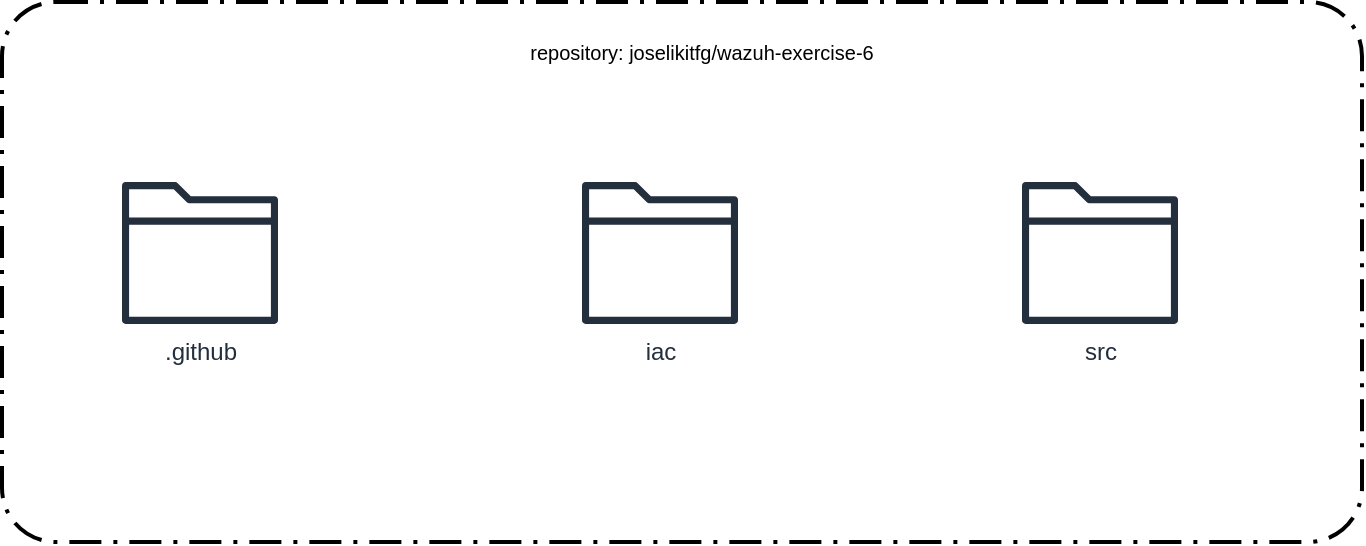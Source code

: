 <mxfile version="24.5.2" type="device">
  <diagram name="Page-1" id="UwKIY2LNwVwTFuO1w9Y4">
    <mxGraphModel dx="1886" dy="1161" grid="1" gridSize="10" guides="1" tooltips="1" connect="1" arrows="1" fold="1" page="1" pageScale="1" pageWidth="827" pageHeight="1169" math="0" shadow="0">
      <root>
        <mxCell id="0" />
        <mxCell id="1" parent="0" />
        <mxCell id="sH3FiKFbEd8MB_PRnb2a-5" value="" style="group" vertex="1" connectable="0" parent="1">
          <mxGeometry x="40" y="400" width="680" height="270" as="geometry" />
        </mxCell>
        <mxCell id="sH3FiKFbEd8MB_PRnb2a-4" value="" style="rounded=1;arcSize=10;dashed=1;fillColor=none;gradientColor=none;dashPattern=8 3 1 3;strokeWidth=2;" vertex="1" parent="sH3FiKFbEd8MB_PRnb2a-5">
          <mxGeometry width="680" height="270" as="geometry" />
        </mxCell>
        <mxCell id="sH3FiKFbEd8MB_PRnb2a-1" value="" style="shape=image;html=1;verticalAlign=top;verticalLabelPosition=bottom;labelBackgroundColor=#ffffff;imageAspect=0;aspect=fixed;image=https://cdn4.iconfinder.com/data/icons/ionicons/512/icon-social-github-128.png" vertex="1" parent="sH3FiKFbEd8MB_PRnb2a-5">
          <mxGeometry x="10" y="10" width="50" height="50" as="geometry" />
        </mxCell>
        <mxCell id="sH3FiKFbEd8MB_PRnb2a-6" value="&lt;font style=&quot;font-size: 10px;&quot;&gt;repository: joselikitfg/wazuh-exercise-6&lt;/font&gt;" style="text;html=1;align=center;verticalAlign=middle;whiteSpace=wrap;rounded=0;" vertex="1" parent="sH3FiKFbEd8MB_PRnb2a-5">
          <mxGeometry x="190" y="10" width="320" height="30" as="geometry" />
        </mxCell>
        <mxCell id="sH3FiKFbEd8MB_PRnb2a-7" value=".github" style="sketch=0;outlineConnect=0;fontColor=#232F3E;gradientColor=none;fillColor=#232F3D;strokeColor=none;dashed=0;verticalLabelPosition=bottom;verticalAlign=top;align=center;html=1;fontSize=12;fontStyle=0;aspect=fixed;pointerEvents=1;shape=mxgraph.aws4.folder;" vertex="1" parent="sH3FiKFbEd8MB_PRnb2a-5">
          <mxGeometry x="60" y="90" width="78" height="71" as="geometry" />
        </mxCell>
        <mxCell id="sH3FiKFbEd8MB_PRnb2a-8" value="iac" style="sketch=0;outlineConnect=0;fontColor=#232F3E;gradientColor=none;fillColor=#232F3D;strokeColor=none;dashed=0;verticalLabelPosition=bottom;verticalAlign=top;align=center;html=1;fontSize=12;fontStyle=0;aspect=fixed;pointerEvents=1;shape=mxgraph.aws4.folder;" vertex="1" parent="sH3FiKFbEd8MB_PRnb2a-5">
          <mxGeometry x="290" y="90" width="78" height="71" as="geometry" />
        </mxCell>
        <mxCell id="sH3FiKFbEd8MB_PRnb2a-11" value="src" style="sketch=0;outlineConnect=0;fontColor=#232F3E;gradientColor=none;fillColor=#232F3D;strokeColor=none;dashed=0;verticalLabelPosition=bottom;verticalAlign=top;align=center;html=1;fontSize=12;fontStyle=0;aspect=fixed;pointerEvents=1;shape=mxgraph.aws4.folder;" vertex="1" parent="sH3FiKFbEd8MB_PRnb2a-5">
          <mxGeometry x="510" y="90" width="78" height="71" as="geometry" />
        </mxCell>
      </root>
    </mxGraphModel>
  </diagram>
</mxfile>
